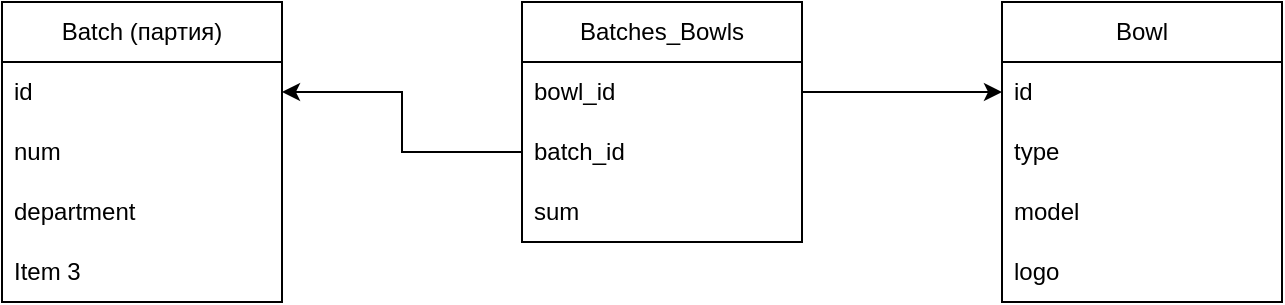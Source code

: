 <mxfile version="24.2.1" type="github">
  <diagram name="Страница — 1" id="gfFLgYDy10Q48hrOroUY">
    <mxGraphModel dx="1386" dy="783" grid="1" gridSize="10" guides="1" tooltips="1" connect="1" arrows="1" fold="1" page="1" pageScale="1" pageWidth="827" pageHeight="1169" math="0" shadow="0">
      <root>
        <mxCell id="0" />
        <mxCell id="1" parent="0" />
        <mxCell id="RR7sLdGlUV7r5lD3PYXW-2" value="Batch (партия)" style="swimlane;fontStyle=0;childLayout=stackLayout;horizontal=1;startSize=30;horizontalStack=0;resizeParent=1;resizeParentMax=0;resizeLast=0;collapsible=1;marginBottom=0;whiteSpace=wrap;html=1;" vertex="1" parent="1">
          <mxGeometry x="80" y="340" width="140" height="150" as="geometry" />
        </mxCell>
        <mxCell id="RR7sLdGlUV7r5lD3PYXW-3" value="id" style="text;strokeColor=none;fillColor=none;align=left;verticalAlign=middle;spacingLeft=4;spacingRight=4;overflow=hidden;points=[[0,0.5],[1,0.5]];portConstraint=eastwest;rotatable=0;whiteSpace=wrap;html=1;" vertex="1" parent="RR7sLdGlUV7r5lD3PYXW-2">
          <mxGeometry y="30" width="140" height="30" as="geometry" />
        </mxCell>
        <mxCell id="RR7sLdGlUV7r5lD3PYXW-4" value="num" style="text;strokeColor=none;fillColor=none;align=left;verticalAlign=middle;spacingLeft=4;spacingRight=4;overflow=hidden;points=[[0,0.5],[1,0.5]];portConstraint=eastwest;rotatable=0;whiteSpace=wrap;html=1;" vertex="1" parent="RR7sLdGlUV7r5lD3PYXW-2">
          <mxGeometry y="60" width="140" height="30" as="geometry" />
        </mxCell>
        <mxCell id="RR7sLdGlUV7r5lD3PYXW-5" value="department" style="text;strokeColor=none;fillColor=none;align=left;verticalAlign=middle;spacingLeft=4;spacingRight=4;overflow=hidden;points=[[0,0.5],[1,0.5]];portConstraint=eastwest;rotatable=0;whiteSpace=wrap;html=1;" vertex="1" parent="RR7sLdGlUV7r5lD3PYXW-2">
          <mxGeometry y="90" width="140" height="30" as="geometry" />
        </mxCell>
        <mxCell id="RR7sLdGlUV7r5lD3PYXW-14" value="Item 3" style="text;strokeColor=none;fillColor=none;align=left;verticalAlign=middle;spacingLeft=4;spacingRight=4;overflow=hidden;points=[[0,0.5],[1,0.5]];portConstraint=eastwest;rotatable=0;whiteSpace=wrap;html=1;" vertex="1" parent="RR7sLdGlUV7r5lD3PYXW-2">
          <mxGeometry y="120" width="140" height="30" as="geometry" />
        </mxCell>
        <mxCell id="RR7sLdGlUV7r5lD3PYXW-6" value="Bowl" style="swimlane;fontStyle=0;childLayout=stackLayout;horizontal=1;startSize=30;horizontalStack=0;resizeParent=1;resizeParentMax=0;resizeLast=0;collapsible=1;marginBottom=0;whiteSpace=wrap;html=1;" vertex="1" parent="1">
          <mxGeometry x="580" y="340" width="140" height="150" as="geometry" />
        </mxCell>
        <mxCell id="RR7sLdGlUV7r5lD3PYXW-7" value="id" style="text;strokeColor=none;fillColor=none;align=left;verticalAlign=middle;spacingLeft=4;spacingRight=4;overflow=hidden;points=[[0,0.5],[1,0.5]];portConstraint=eastwest;rotatable=0;whiteSpace=wrap;html=1;" vertex="1" parent="RR7sLdGlUV7r5lD3PYXW-6">
          <mxGeometry y="30" width="140" height="30" as="geometry" />
        </mxCell>
        <mxCell id="RR7sLdGlUV7r5lD3PYXW-16" value="type" style="text;strokeColor=none;fillColor=none;align=left;verticalAlign=middle;spacingLeft=4;spacingRight=4;overflow=hidden;points=[[0,0.5],[1,0.5]];portConstraint=eastwest;rotatable=0;whiteSpace=wrap;html=1;" vertex="1" parent="RR7sLdGlUV7r5lD3PYXW-6">
          <mxGeometry y="60" width="140" height="30" as="geometry" />
        </mxCell>
        <mxCell id="RR7sLdGlUV7r5lD3PYXW-8" value="model" style="text;strokeColor=none;fillColor=none;align=left;verticalAlign=middle;spacingLeft=4;spacingRight=4;overflow=hidden;points=[[0,0.5],[1,0.5]];portConstraint=eastwest;rotatable=0;whiteSpace=wrap;html=1;" vertex="1" parent="RR7sLdGlUV7r5lD3PYXW-6">
          <mxGeometry y="90" width="140" height="30" as="geometry" />
        </mxCell>
        <mxCell id="RR7sLdGlUV7r5lD3PYXW-9" value="logo" style="text;strokeColor=none;fillColor=none;align=left;verticalAlign=middle;spacingLeft=4;spacingRight=4;overflow=hidden;points=[[0,0.5],[1,0.5]];portConstraint=eastwest;rotatable=0;whiteSpace=wrap;html=1;" vertex="1" parent="RR7sLdGlUV7r5lD3PYXW-6">
          <mxGeometry y="120" width="140" height="30" as="geometry" />
        </mxCell>
        <mxCell id="RR7sLdGlUV7r5lD3PYXW-10" value="Batches_Bowls" style="swimlane;fontStyle=0;childLayout=stackLayout;horizontal=1;startSize=30;horizontalStack=0;resizeParent=1;resizeParentMax=0;resizeLast=0;collapsible=1;marginBottom=0;whiteSpace=wrap;html=1;" vertex="1" parent="1">
          <mxGeometry x="340" y="340" width="140" height="120" as="geometry" />
        </mxCell>
        <mxCell id="RR7sLdGlUV7r5lD3PYXW-11" value="bowl_id" style="text;strokeColor=none;fillColor=none;align=left;verticalAlign=middle;spacingLeft=4;spacingRight=4;overflow=hidden;points=[[0,0.5],[1,0.5]];portConstraint=eastwest;rotatable=0;whiteSpace=wrap;html=1;" vertex="1" parent="RR7sLdGlUV7r5lD3PYXW-10">
          <mxGeometry y="30" width="140" height="30" as="geometry" />
        </mxCell>
        <mxCell id="RR7sLdGlUV7r5lD3PYXW-12" value="batch_id" style="text;strokeColor=none;fillColor=none;align=left;verticalAlign=middle;spacingLeft=4;spacingRight=4;overflow=hidden;points=[[0,0.5],[1,0.5]];portConstraint=eastwest;rotatable=0;whiteSpace=wrap;html=1;" vertex="1" parent="RR7sLdGlUV7r5lD3PYXW-10">
          <mxGeometry y="60" width="140" height="30" as="geometry" />
        </mxCell>
        <mxCell id="RR7sLdGlUV7r5lD3PYXW-29" value="sum" style="text;strokeColor=none;fillColor=none;align=left;verticalAlign=middle;spacingLeft=4;spacingRight=4;overflow=hidden;points=[[0,0.5],[1,0.5]];portConstraint=eastwest;rotatable=0;whiteSpace=wrap;html=1;" vertex="1" parent="RR7sLdGlUV7r5lD3PYXW-10">
          <mxGeometry y="90" width="140" height="30" as="geometry" />
        </mxCell>
        <mxCell id="RR7sLdGlUV7r5lD3PYXW-17" style="edgeStyle=orthogonalEdgeStyle;rounded=0;orthogonalLoop=1;jettySize=auto;html=1;exitX=0;exitY=0.5;exitDx=0;exitDy=0;entryX=1;entryY=0.5;entryDx=0;entryDy=0;" edge="1" parent="1" source="RR7sLdGlUV7r5lD3PYXW-12" target="RR7sLdGlUV7r5lD3PYXW-3">
          <mxGeometry relative="1" as="geometry" />
        </mxCell>
        <mxCell id="RR7sLdGlUV7r5lD3PYXW-18" style="edgeStyle=orthogonalEdgeStyle;rounded=0;orthogonalLoop=1;jettySize=auto;html=1;exitX=1;exitY=0.5;exitDx=0;exitDy=0;entryX=0;entryY=0.5;entryDx=0;entryDy=0;" edge="1" parent="1" source="RR7sLdGlUV7r5lD3PYXW-11" target="RR7sLdGlUV7r5lD3PYXW-7">
          <mxGeometry relative="1" as="geometry" />
        </mxCell>
      </root>
    </mxGraphModel>
  </diagram>
</mxfile>
